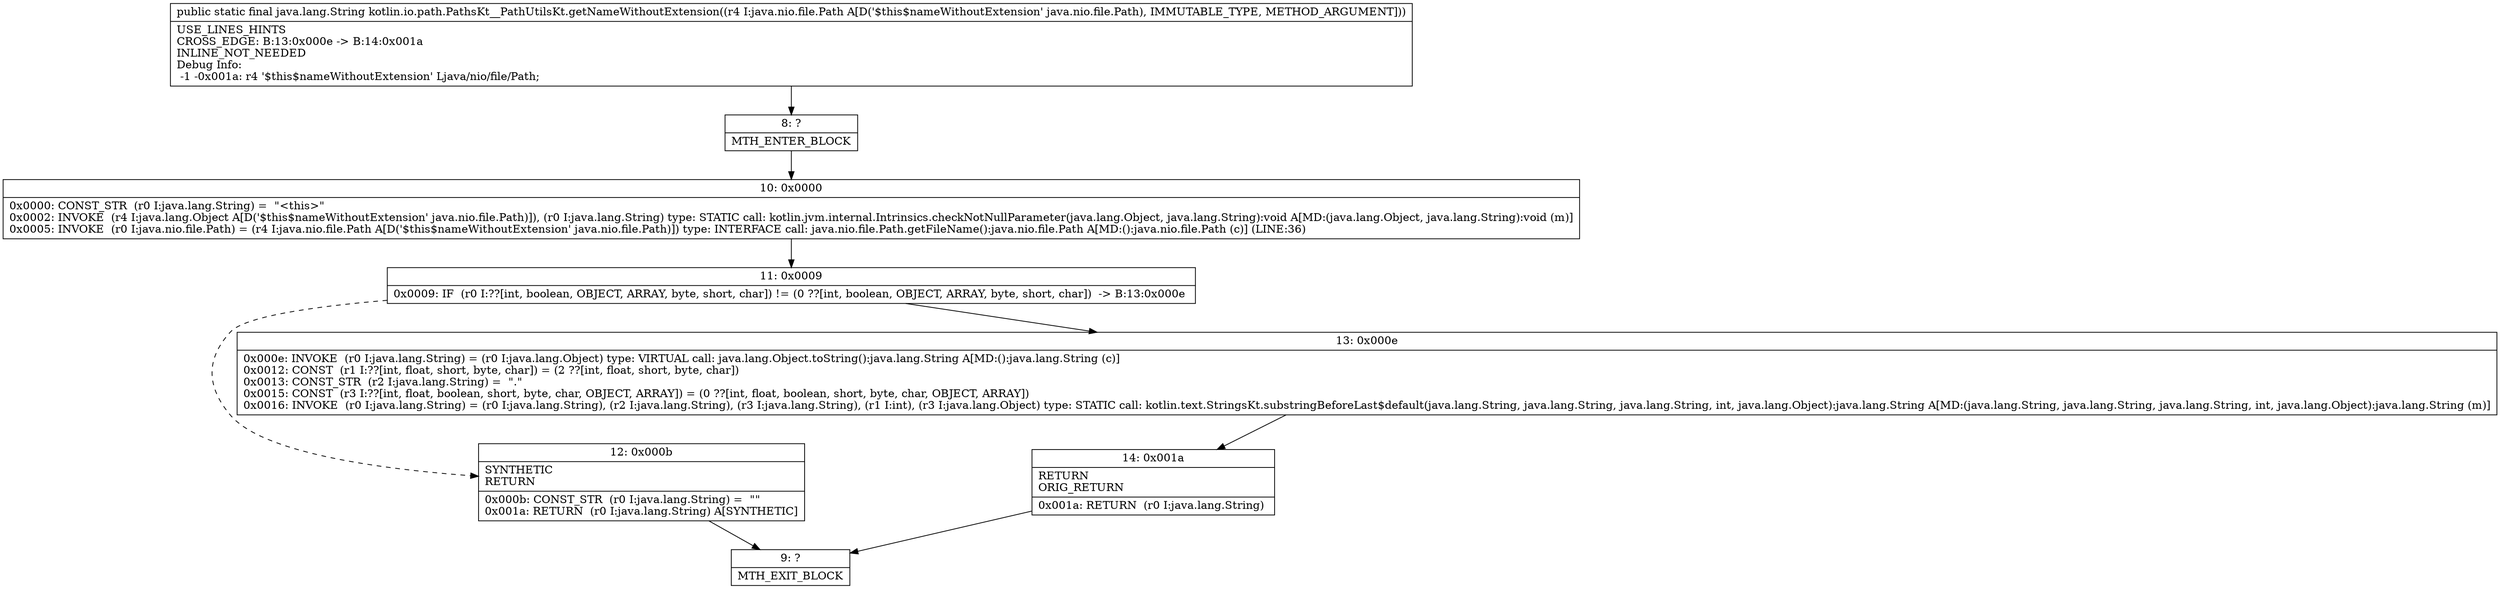 digraph "CFG forkotlin.io.path.PathsKt__PathUtilsKt.getNameWithoutExtension(Ljava\/nio\/file\/Path;)Ljava\/lang\/String;" {
Node_8 [shape=record,label="{8\:\ ?|MTH_ENTER_BLOCK\l}"];
Node_10 [shape=record,label="{10\:\ 0x0000|0x0000: CONST_STR  (r0 I:java.lang.String) =  \"\<this\>\" \l0x0002: INVOKE  (r4 I:java.lang.Object A[D('$this$nameWithoutExtension' java.nio.file.Path)]), (r0 I:java.lang.String) type: STATIC call: kotlin.jvm.internal.Intrinsics.checkNotNullParameter(java.lang.Object, java.lang.String):void A[MD:(java.lang.Object, java.lang.String):void (m)]\l0x0005: INVOKE  (r0 I:java.nio.file.Path) = (r4 I:java.nio.file.Path A[D('$this$nameWithoutExtension' java.nio.file.Path)]) type: INTERFACE call: java.nio.file.Path.getFileName():java.nio.file.Path A[MD:():java.nio.file.Path (c)] (LINE:36)\l}"];
Node_11 [shape=record,label="{11\:\ 0x0009|0x0009: IF  (r0 I:??[int, boolean, OBJECT, ARRAY, byte, short, char]) != (0 ??[int, boolean, OBJECT, ARRAY, byte, short, char])  \-\> B:13:0x000e \l}"];
Node_12 [shape=record,label="{12\:\ 0x000b|SYNTHETIC\lRETURN\l|0x000b: CONST_STR  (r0 I:java.lang.String) =  \"\" \l0x001a: RETURN  (r0 I:java.lang.String) A[SYNTHETIC]\l}"];
Node_9 [shape=record,label="{9\:\ ?|MTH_EXIT_BLOCK\l}"];
Node_13 [shape=record,label="{13\:\ 0x000e|0x000e: INVOKE  (r0 I:java.lang.String) = (r0 I:java.lang.Object) type: VIRTUAL call: java.lang.Object.toString():java.lang.String A[MD:():java.lang.String (c)]\l0x0012: CONST  (r1 I:??[int, float, short, byte, char]) = (2 ??[int, float, short, byte, char]) \l0x0013: CONST_STR  (r2 I:java.lang.String) =  \".\" \l0x0015: CONST  (r3 I:??[int, float, boolean, short, byte, char, OBJECT, ARRAY]) = (0 ??[int, float, boolean, short, byte, char, OBJECT, ARRAY]) \l0x0016: INVOKE  (r0 I:java.lang.String) = (r0 I:java.lang.String), (r2 I:java.lang.String), (r3 I:java.lang.String), (r1 I:int), (r3 I:java.lang.Object) type: STATIC call: kotlin.text.StringsKt.substringBeforeLast$default(java.lang.String, java.lang.String, java.lang.String, int, java.lang.Object):java.lang.String A[MD:(java.lang.String, java.lang.String, java.lang.String, int, java.lang.Object):java.lang.String (m)]\l}"];
Node_14 [shape=record,label="{14\:\ 0x001a|RETURN\lORIG_RETURN\l|0x001a: RETURN  (r0 I:java.lang.String) \l}"];
MethodNode[shape=record,label="{public static final java.lang.String kotlin.io.path.PathsKt__PathUtilsKt.getNameWithoutExtension((r4 I:java.nio.file.Path A[D('$this$nameWithoutExtension' java.nio.file.Path), IMMUTABLE_TYPE, METHOD_ARGUMENT]))  | USE_LINES_HINTS\lCROSS_EDGE: B:13:0x000e \-\> B:14:0x001a\lINLINE_NOT_NEEDED\lDebug Info:\l  \-1 \-0x001a: r4 '$this$nameWithoutExtension' Ljava\/nio\/file\/Path;\l}"];
MethodNode -> Node_8;Node_8 -> Node_10;
Node_10 -> Node_11;
Node_11 -> Node_12[style=dashed];
Node_11 -> Node_13;
Node_12 -> Node_9;
Node_13 -> Node_14;
Node_14 -> Node_9;
}

